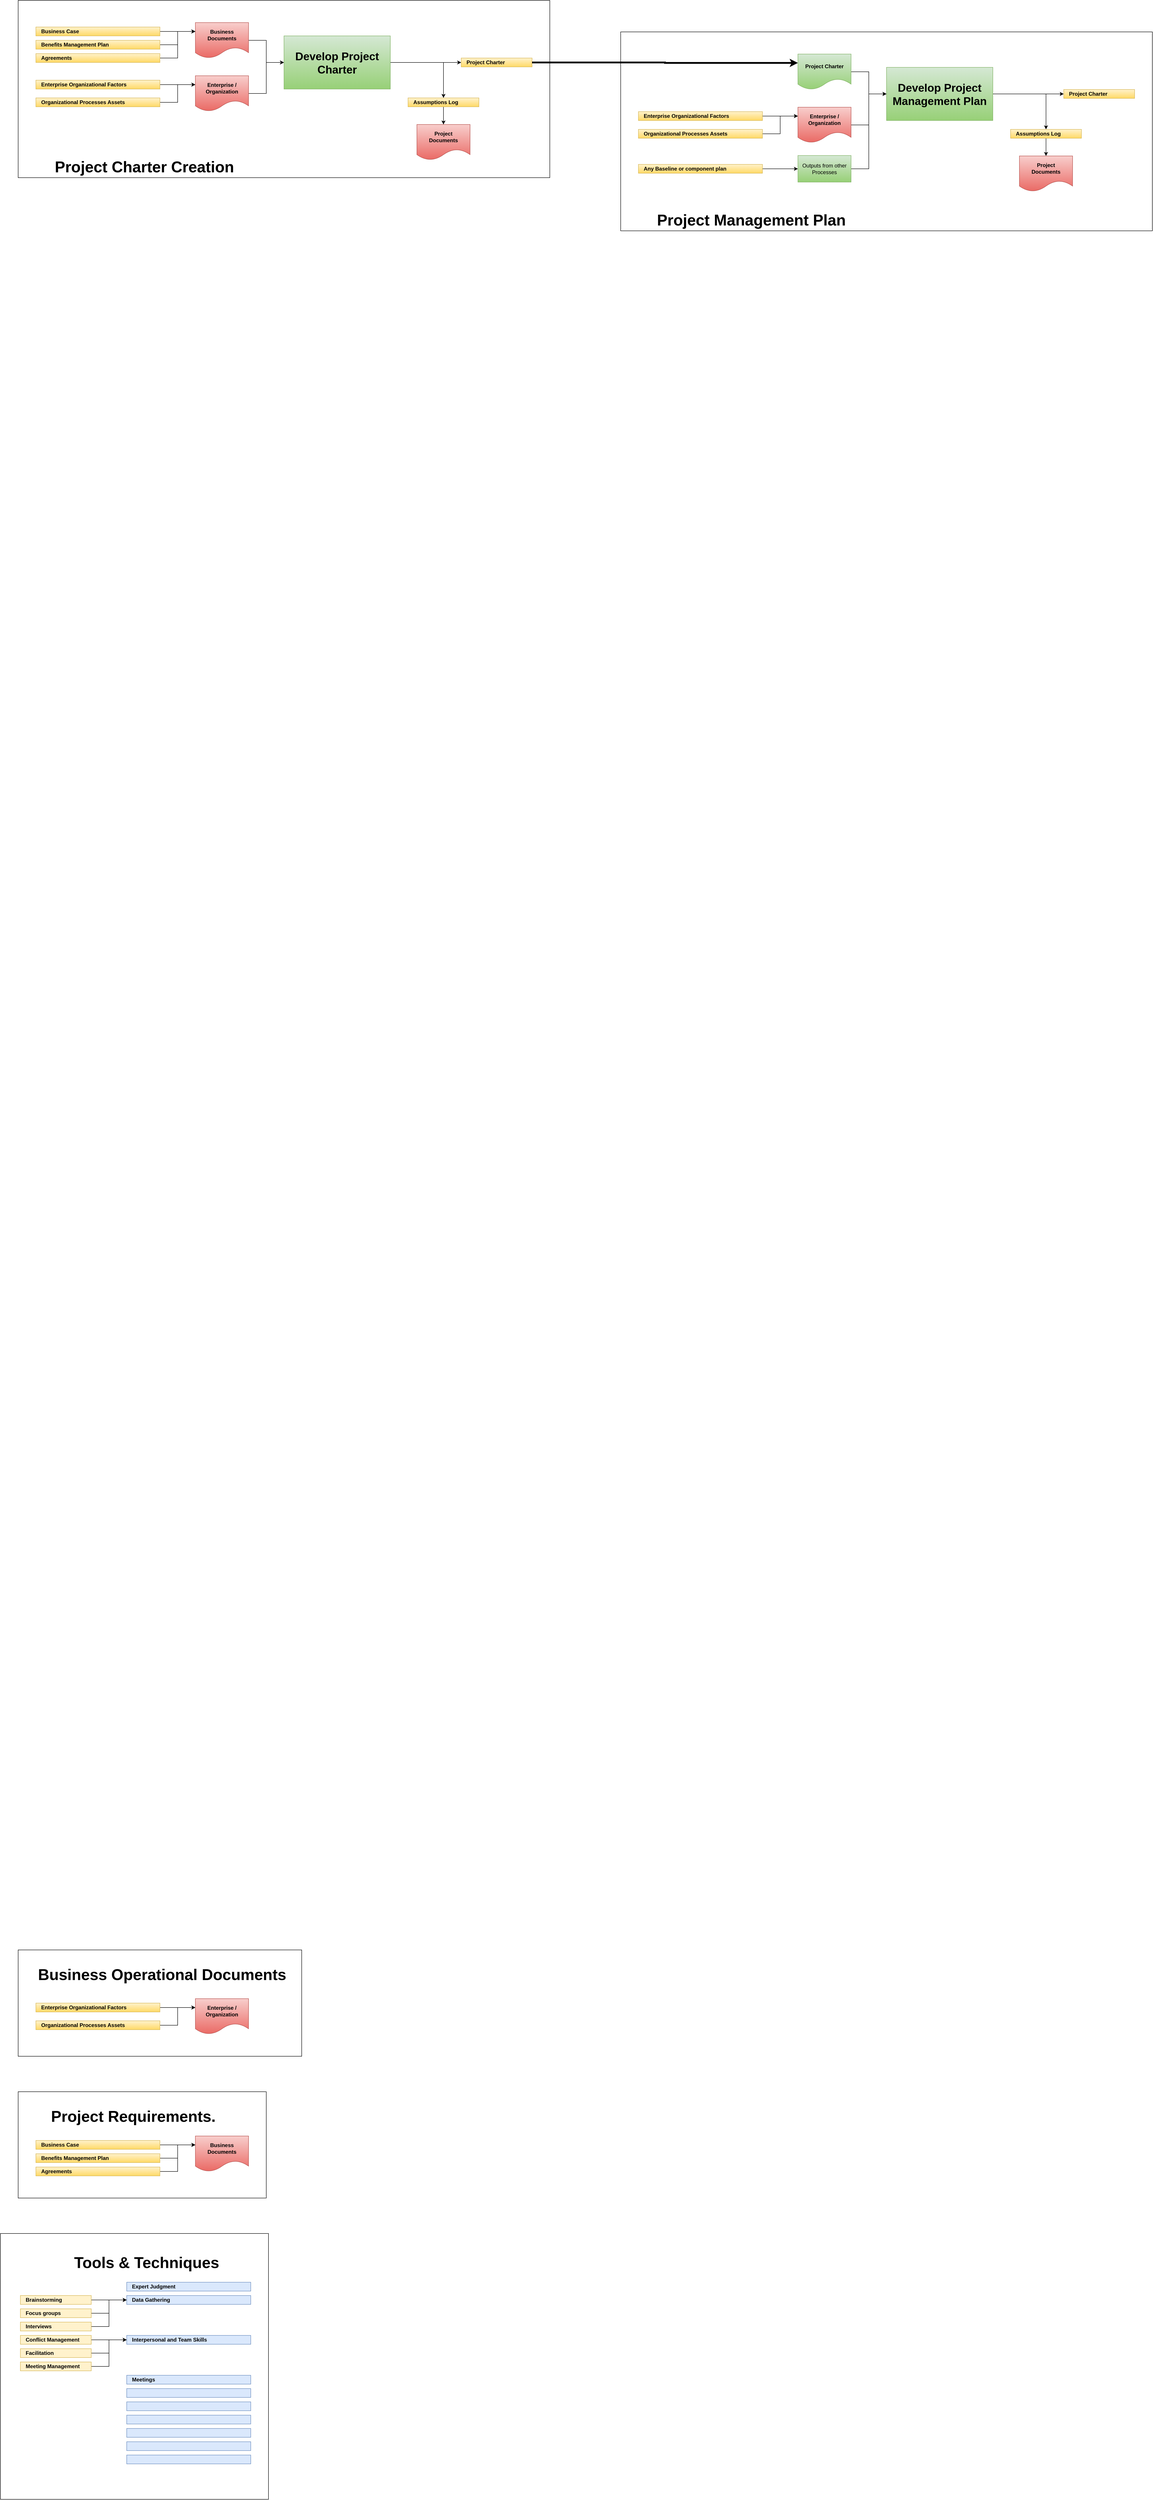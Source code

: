 <mxfile version="24.3.1" type="github">
  <diagram name="Page-1" id="E_Zq4aiAuoUPli4xF1aR">
    <mxGraphModel dx="1325" dy="722" grid="1" gridSize="10" guides="1" tooltips="1" connect="1" arrows="1" fold="1" page="1" pageScale="1" pageWidth="850" pageHeight="1100" math="0" shadow="0">
      <root>
        <mxCell id="0" />
        <mxCell id="1" parent="0" />
        <mxCell id="pa58yBCoyjydbq_0cEsw-68" value="" style="rounded=0;whiteSpace=wrap;html=1;" vertex="1" parent="1">
          <mxGeometry x="40" y="4720" width="560" height="240" as="geometry" />
        </mxCell>
        <mxCell id="pa58yBCoyjydbq_0cEsw-67" value="" style="rounded=0;whiteSpace=wrap;html=1;" vertex="1" parent="1">
          <mxGeometry x="40" y="4400" width="640" height="240" as="geometry" />
        </mxCell>
        <mxCell id="pa58yBCoyjydbq_0cEsw-52" value="" style="rounded=0;whiteSpace=wrap;html=1;" vertex="1" parent="1">
          <mxGeometry x="40" width="1200" height="400" as="geometry" />
        </mxCell>
        <mxCell id="pa58yBCoyjydbq_0cEsw-29" style="edgeStyle=orthogonalEdgeStyle;rounded=0;orthogonalLoop=1;jettySize=auto;html=1;exitX=1;exitY=0.5;exitDx=0;exitDy=0;entryX=0;entryY=0.5;entryDx=0;entryDy=0;" edge="1" parent="1" source="pa58yBCoyjydbq_0cEsw-19" target="pa58yBCoyjydbq_0cEsw-20">
          <mxGeometry relative="1" as="geometry" />
        </mxCell>
        <mxCell id="pa58yBCoyjydbq_0cEsw-19" value="Business Documents" style="shape=document;whiteSpace=wrap;html=1;boundedLbl=1;fontStyle=1;fillColor=#f8cecc;gradientColor=#ea6b66;strokeColor=#b85450;" vertex="1" parent="1">
          <mxGeometry x="440" y="50" width="120" height="80" as="geometry" />
        </mxCell>
        <mxCell id="pa58yBCoyjydbq_0cEsw-43" style="edgeStyle=orthogonalEdgeStyle;rounded=0;orthogonalLoop=1;jettySize=auto;html=1;exitX=1;exitY=0.5;exitDx=0;exitDy=0;entryX=0.5;entryY=0;entryDx=0;entryDy=0;" edge="1" parent="1" source="pa58yBCoyjydbq_0cEsw-20" target="pa58yBCoyjydbq_0cEsw-41">
          <mxGeometry relative="1" as="geometry" />
        </mxCell>
        <mxCell id="pa58yBCoyjydbq_0cEsw-48" style="edgeStyle=orthogonalEdgeStyle;rounded=0;orthogonalLoop=1;jettySize=auto;html=1;exitX=1;exitY=0.5;exitDx=0;exitDy=0;entryX=0;entryY=0.5;entryDx=0;entryDy=0;" edge="1" parent="1" source="pa58yBCoyjydbq_0cEsw-20" target="pa58yBCoyjydbq_0cEsw-47">
          <mxGeometry relative="1" as="geometry" />
        </mxCell>
        <mxCell id="pa58yBCoyjydbq_0cEsw-20" value="Develop Project Charter" style="rounded=0;whiteSpace=wrap;html=1;fillColor=#d5e8d4;strokeColor=#82b366;fontStyle=1;gradientColor=#97d077;fontSize=25;" vertex="1" parent="1">
          <mxGeometry x="640" y="80" width="240" height="120" as="geometry" />
        </mxCell>
        <mxCell id="pa58yBCoyjydbq_0cEsw-23" style="edgeStyle=orthogonalEdgeStyle;rounded=0;orthogonalLoop=1;jettySize=auto;html=1;exitX=1;exitY=0.5;exitDx=0;exitDy=0;entryX=0;entryY=0.25;entryDx=0;entryDy=0;" edge="1" parent="1" source="pa58yBCoyjydbq_0cEsw-21" target="pa58yBCoyjydbq_0cEsw-19">
          <mxGeometry relative="1" as="geometry" />
        </mxCell>
        <mxCell id="pa58yBCoyjydbq_0cEsw-21" value="Business Case" style="rounded=0;whiteSpace=wrap;html=1;fontStyle=1;align=left;spacingLeft=10;fillColor=#fff2cc;gradientColor=#ffd966;strokeColor=#d6b656;" vertex="1" parent="1">
          <mxGeometry x="80" y="60" width="280" height="20" as="geometry" />
        </mxCell>
        <mxCell id="pa58yBCoyjydbq_0cEsw-24" style="edgeStyle=orthogonalEdgeStyle;rounded=0;orthogonalLoop=1;jettySize=auto;html=1;exitX=1;exitY=0.5;exitDx=0;exitDy=0;entryX=0;entryY=0.25;entryDx=0;entryDy=0;" edge="1" parent="1" source="pa58yBCoyjydbq_0cEsw-22" target="pa58yBCoyjydbq_0cEsw-19">
          <mxGeometry relative="1" as="geometry">
            <Array as="points">
              <mxPoint x="400" y="100" />
              <mxPoint x="400" y="70" />
            </Array>
          </mxGeometry>
        </mxCell>
        <mxCell id="pa58yBCoyjydbq_0cEsw-22" value="Benefits Management Plan" style="rounded=0;whiteSpace=wrap;html=1;fontStyle=1;align=left;spacingLeft=10;fillColor=#fff2cc;gradientColor=#ffd966;strokeColor=#d6b656;" vertex="1" parent="1">
          <mxGeometry x="80" y="90" width="280" height="20" as="geometry" />
        </mxCell>
        <mxCell id="pa58yBCoyjydbq_0cEsw-26" style="edgeStyle=orthogonalEdgeStyle;rounded=0;orthogonalLoop=1;jettySize=auto;html=1;exitX=1;exitY=0.5;exitDx=0;exitDy=0;entryX=0;entryY=0.25;entryDx=0;entryDy=0;" edge="1" parent="1" source="pa58yBCoyjydbq_0cEsw-25" target="pa58yBCoyjydbq_0cEsw-19">
          <mxGeometry relative="1" as="geometry">
            <Array as="points">
              <mxPoint x="400" y="130" />
              <mxPoint x="400" y="70" />
            </Array>
          </mxGeometry>
        </mxCell>
        <mxCell id="pa58yBCoyjydbq_0cEsw-25" value="Agreements" style="rounded=0;whiteSpace=wrap;html=1;fontStyle=1;align=left;spacingLeft=10;fillColor=#fff2cc;gradientColor=#ffd966;strokeColor=#d6b656;" vertex="1" parent="1">
          <mxGeometry x="80" y="120" width="280" height="20" as="geometry" />
        </mxCell>
        <mxCell id="pa58yBCoyjydbq_0cEsw-49" style="edgeStyle=orthogonalEdgeStyle;rounded=0;orthogonalLoop=1;jettySize=auto;html=1;exitX=1;exitY=0.5;exitDx=0;exitDy=0;entryX=0;entryY=0.25;entryDx=0;entryDy=0;" edge="1" parent="1" source="pa58yBCoyjydbq_0cEsw-27" target="pa58yBCoyjydbq_0cEsw-32">
          <mxGeometry relative="1" as="geometry" />
        </mxCell>
        <mxCell id="pa58yBCoyjydbq_0cEsw-27" value="Enterprise Organizational Factors" style="rounded=0;whiteSpace=wrap;html=1;fontStyle=1;align=left;spacingLeft=10;fillColor=#fff2cc;gradientColor=#ffd966;strokeColor=#d6b656;" vertex="1" parent="1">
          <mxGeometry x="80" y="180" width="280" height="20" as="geometry" />
        </mxCell>
        <mxCell id="pa58yBCoyjydbq_0cEsw-50" style="edgeStyle=orthogonalEdgeStyle;rounded=0;orthogonalLoop=1;jettySize=auto;html=1;exitX=1;exitY=0.5;exitDx=0;exitDy=0;entryX=0;entryY=0.25;entryDx=0;entryDy=0;" edge="1" parent="1" source="pa58yBCoyjydbq_0cEsw-28" target="pa58yBCoyjydbq_0cEsw-32">
          <mxGeometry relative="1" as="geometry" />
        </mxCell>
        <mxCell id="pa58yBCoyjydbq_0cEsw-28" value="Organizational Processes Assets" style="rounded=0;whiteSpace=wrap;html=1;fontStyle=1;align=left;spacingLeft=10;fillColor=#fff2cc;gradientColor=#ffd966;strokeColor=#d6b656;" vertex="1" parent="1">
          <mxGeometry x="80" y="220" width="280" height="20" as="geometry" />
        </mxCell>
        <mxCell id="pa58yBCoyjydbq_0cEsw-38" style="edgeStyle=orthogonalEdgeStyle;rounded=0;orthogonalLoop=1;jettySize=auto;html=1;exitX=1;exitY=0.5;exitDx=0;exitDy=0;entryX=0;entryY=0.5;entryDx=0;entryDy=0;" edge="1" parent="1" source="pa58yBCoyjydbq_0cEsw-32" target="pa58yBCoyjydbq_0cEsw-20">
          <mxGeometry relative="1" as="geometry" />
        </mxCell>
        <mxCell id="pa58yBCoyjydbq_0cEsw-32" value="Enterprise /&lt;div&gt;Organization&lt;/div&gt;" style="shape=document;whiteSpace=wrap;html=1;boundedLbl=1;fontStyle=1;fillColor=#f8cecc;gradientColor=#ea6b66;strokeColor=#b85450;" vertex="1" parent="1">
          <mxGeometry x="440" y="170" width="120" height="80" as="geometry" />
        </mxCell>
        <mxCell id="pa58yBCoyjydbq_0cEsw-39" value="Project&lt;div&gt;Documents&lt;/div&gt;" style="shape=document;whiteSpace=wrap;html=1;boundedLbl=1;fontStyle=1;fillColor=#f8cecc;gradientColor=#ea6b66;strokeColor=#b85450;" vertex="1" parent="1">
          <mxGeometry x="940" y="280" width="120" height="80" as="geometry" />
        </mxCell>
        <mxCell id="pa58yBCoyjydbq_0cEsw-44" style="edgeStyle=orthogonalEdgeStyle;rounded=0;orthogonalLoop=1;jettySize=auto;html=1;exitX=0.5;exitY=1;exitDx=0;exitDy=0;" edge="1" parent="1" source="pa58yBCoyjydbq_0cEsw-41" target="pa58yBCoyjydbq_0cEsw-39">
          <mxGeometry relative="1" as="geometry" />
        </mxCell>
        <mxCell id="pa58yBCoyjydbq_0cEsw-41" value="Assumptions Log" style="rounded=0;whiteSpace=wrap;html=1;fontStyle=1;align=left;spacingLeft=10;fillColor=#fff2cc;gradientColor=#ffd966;strokeColor=#d6b656;" vertex="1" parent="1">
          <mxGeometry x="920" y="220" width="160" height="20" as="geometry" />
        </mxCell>
        <mxCell id="pa58yBCoyjydbq_0cEsw-47" value="Project Charter" style="rounded=0;whiteSpace=wrap;html=1;fontStyle=1;align=left;spacingLeft=10;fillColor=#fff2cc;gradientColor=#ffd966;strokeColor=#d6b656;" vertex="1" parent="1">
          <mxGeometry x="1040" y="130" width="160" height="20" as="geometry" />
        </mxCell>
        <mxCell id="pa58yBCoyjydbq_0cEsw-51" value="Project Charter Creation" style="text;html=1;align=center;verticalAlign=middle;whiteSpace=wrap;rounded=0;fontSize=35;fontStyle=1" vertex="1" parent="1">
          <mxGeometry x="50" y="360" width="550" height="30" as="geometry" />
        </mxCell>
        <mxCell id="pa58yBCoyjydbq_0cEsw-53" style="edgeStyle=orthogonalEdgeStyle;rounded=0;orthogonalLoop=1;jettySize=auto;html=1;exitX=1;exitY=0.5;exitDx=0;exitDy=0;entryX=0;entryY=0.25;entryDx=0;entryDy=0;" edge="1" parent="1" source="pa58yBCoyjydbq_0cEsw-54" target="pa58yBCoyjydbq_0cEsw-57">
          <mxGeometry relative="1" as="geometry" />
        </mxCell>
        <mxCell id="pa58yBCoyjydbq_0cEsw-54" value="Enterprise Organizational Factors" style="rounded=0;whiteSpace=wrap;html=1;fontStyle=1;align=left;spacingLeft=10;fillColor=#fff2cc;gradientColor=#ffd966;strokeColor=#d6b656;" vertex="1" parent="1">
          <mxGeometry x="80" y="4520" width="280" height="20" as="geometry" />
        </mxCell>
        <mxCell id="pa58yBCoyjydbq_0cEsw-55" style="edgeStyle=orthogonalEdgeStyle;rounded=0;orthogonalLoop=1;jettySize=auto;html=1;exitX=1;exitY=0.5;exitDx=0;exitDy=0;entryX=0;entryY=0.25;entryDx=0;entryDy=0;" edge="1" parent="1" source="pa58yBCoyjydbq_0cEsw-56" target="pa58yBCoyjydbq_0cEsw-57">
          <mxGeometry relative="1" as="geometry" />
        </mxCell>
        <mxCell id="pa58yBCoyjydbq_0cEsw-56" value="Organizational Processes Assets" style="rounded=0;whiteSpace=wrap;html=1;fontStyle=1;align=left;spacingLeft=10;fillColor=#fff2cc;gradientColor=#ffd966;strokeColor=#d6b656;" vertex="1" parent="1">
          <mxGeometry x="80" y="4560" width="280" height="20" as="geometry" />
        </mxCell>
        <mxCell id="pa58yBCoyjydbq_0cEsw-57" value="Enterprise /&lt;div&gt;Organization&lt;/div&gt;" style="shape=document;whiteSpace=wrap;html=1;boundedLbl=1;fontStyle=1;fillColor=#f8cecc;gradientColor=#ea6b66;strokeColor=#b85450;" vertex="1" parent="1">
          <mxGeometry x="440" y="4510" width="120" height="80" as="geometry" />
        </mxCell>
        <mxCell id="pa58yBCoyjydbq_0cEsw-58" value="Business Operational Documents" style="text;html=1;align=center;verticalAlign=middle;whiteSpace=wrap;rounded=0;fontSize=35;fontStyle=1" vertex="1" parent="1">
          <mxGeometry x="80" y="4440" width="570" height="30" as="geometry" />
        </mxCell>
        <mxCell id="pa58yBCoyjydbq_0cEsw-59" value="Business Documents" style="shape=document;whiteSpace=wrap;html=1;boundedLbl=1;fontStyle=1;fillColor=#f8cecc;gradientColor=#ea6b66;strokeColor=#b85450;" vertex="1" parent="1">
          <mxGeometry x="440" y="4820" width="120" height="80" as="geometry" />
        </mxCell>
        <mxCell id="pa58yBCoyjydbq_0cEsw-60" style="edgeStyle=orthogonalEdgeStyle;rounded=0;orthogonalLoop=1;jettySize=auto;html=1;exitX=1;exitY=0.5;exitDx=0;exitDy=0;entryX=0;entryY=0.25;entryDx=0;entryDy=0;" edge="1" parent="1" source="pa58yBCoyjydbq_0cEsw-61" target="pa58yBCoyjydbq_0cEsw-59">
          <mxGeometry relative="1" as="geometry" />
        </mxCell>
        <mxCell id="pa58yBCoyjydbq_0cEsw-61" value="Business Case" style="rounded=0;whiteSpace=wrap;html=1;fontStyle=1;align=left;spacingLeft=10;fillColor=#fff2cc;gradientColor=#ffd966;strokeColor=#d6b656;" vertex="1" parent="1">
          <mxGeometry x="80" y="4830" width="280" height="20" as="geometry" />
        </mxCell>
        <mxCell id="pa58yBCoyjydbq_0cEsw-62" style="edgeStyle=orthogonalEdgeStyle;rounded=0;orthogonalLoop=1;jettySize=auto;html=1;exitX=1;exitY=0.5;exitDx=0;exitDy=0;entryX=0;entryY=0.25;entryDx=0;entryDy=0;" edge="1" parent="1" source="pa58yBCoyjydbq_0cEsw-63" target="pa58yBCoyjydbq_0cEsw-59">
          <mxGeometry relative="1" as="geometry">
            <Array as="points">
              <mxPoint x="400" y="4870" />
              <mxPoint x="400" y="4840" />
            </Array>
          </mxGeometry>
        </mxCell>
        <mxCell id="pa58yBCoyjydbq_0cEsw-63" value="Benefits Management Plan" style="rounded=0;whiteSpace=wrap;html=1;fontStyle=1;align=left;spacingLeft=10;fillColor=#fff2cc;gradientColor=#ffd966;strokeColor=#d6b656;" vertex="1" parent="1">
          <mxGeometry x="80" y="4860" width="280" height="20" as="geometry" />
        </mxCell>
        <mxCell id="pa58yBCoyjydbq_0cEsw-64" style="edgeStyle=orthogonalEdgeStyle;rounded=0;orthogonalLoop=1;jettySize=auto;html=1;exitX=1;exitY=0.5;exitDx=0;exitDy=0;entryX=0;entryY=0.25;entryDx=0;entryDy=0;" edge="1" parent="1" source="pa58yBCoyjydbq_0cEsw-65" target="pa58yBCoyjydbq_0cEsw-59">
          <mxGeometry relative="1" as="geometry">
            <Array as="points">
              <mxPoint x="400" y="4900" />
              <mxPoint x="400" y="4840" />
            </Array>
          </mxGeometry>
        </mxCell>
        <mxCell id="pa58yBCoyjydbq_0cEsw-65" value="Agreements" style="rounded=0;whiteSpace=wrap;html=1;fontStyle=1;align=left;spacingLeft=10;fillColor=#fff2cc;gradientColor=#ffd966;strokeColor=#d6b656;" vertex="1" parent="1">
          <mxGeometry x="80" y="4890" width="280" height="20" as="geometry" />
        </mxCell>
        <mxCell id="pa58yBCoyjydbq_0cEsw-66" value="Project Requirements." style="text;html=1;align=center;verticalAlign=middle;whiteSpace=wrap;rounded=0;fontSize=35;fontStyle=1" vertex="1" parent="1">
          <mxGeometry x="110" y="4760" width="380" height="30" as="geometry" />
        </mxCell>
        <mxCell id="pa58yBCoyjydbq_0cEsw-70" value="" style="rounded=0;whiteSpace=wrap;html=1;" vertex="1" parent="1">
          <mxGeometry y="5040" width="605" height="600" as="geometry" />
        </mxCell>
        <mxCell id="pa58yBCoyjydbq_0cEsw-71" value="Tools &amp;amp; Techniques" style="text;html=1;align=center;verticalAlign=middle;whiteSpace=wrap;rounded=0;fontSize=35;fontStyle=1" vertex="1" parent="1">
          <mxGeometry x="45" y="5090" width="570" height="30" as="geometry" />
        </mxCell>
        <mxCell id="pa58yBCoyjydbq_0cEsw-73" value="Expert Judgment" style="rounded=0;whiteSpace=wrap;html=1;fontStyle=1;align=left;spacingLeft=10;fillColor=#dae8fc;strokeColor=#6c8ebf;" vertex="1" parent="1">
          <mxGeometry x="285" y="5150" width="280" height="20" as="geometry" />
        </mxCell>
        <mxCell id="pa58yBCoyjydbq_0cEsw-74" value="Data Gathering" style="rounded=0;whiteSpace=wrap;html=1;fontStyle=1;align=left;spacingLeft=10;fillColor=#dae8fc;strokeColor=#6c8ebf;" vertex="1" parent="1">
          <mxGeometry x="285" y="5180" width="280" height="20" as="geometry" />
        </mxCell>
        <mxCell id="pa58yBCoyjydbq_0cEsw-75" value="Interpersonal and Team Skills" style="rounded=0;whiteSpace=wrap;html=1;fontStyle=1;align=left;spacingLeft=10;fillColor=#dae8fc;strokeColor=#6c8ebf;" vertex="1" parent="1">
          <mxGeometry x="285" y="5270" width="280" height="20" as="geometry" />
        </mxCell>
        <mxCell id="pa58yBCoyjydbq_0cEsw-76" value="Meetings" style="rounded=0;whiteSpace=wrap;html=1;fontStyle=1;align=left;spacingLeft=10;fillColor=#dae8fc;strokeColor=#6c8ebf;" vertex="1" parent="1">
          <mxGeometry x="285" y="5360" width="280" height="20" as="geometry" />
        </mxCell>
        <mxCell id="pa58yBCoyjydbq_0cEsw-77" value="" style="rounded=0;whiteSpace=wrap;html=1;fontStyle=1;align=left;spacingLeft=10;fillColor=#dae8fc;strokeColor=#6c8ebf;" vertex="1" parent="1">
          <mxGeometry x="285" y="5390" width="280" height="20" as="geometry" />
        </mxCell>
        <mxCell id="pa58yBCoyjydbq_0cEsw-78" value="" style="rounded=0;whiteSpace=wrap;html=1;fontStyle=1;align=left;spacingLeft=10;fillColor=#dae8fc;strokeColor=#6c8ebf;" vertex="1" parent="1">
          <mxGeometry x="285" y="5420" width="280" height="20" as="geometry" />
        </mxCell>
        <mxCell id="pa58yBCoyjydbq_0cEsw-79" value="" style="rounded=0;whiteSpace=wrap;html=1;fontStyle=1;align=left;spacingLeft=10;fillColor=#dae8fc;strokeColor=#6c8ebf;" vertex="1" parent="1">
          <mxGeometry x="285" y="5450" width="280" height="20" as="geometry" />
        </mxCell>
        <mxCell id="pa58yBCoyjydbq_0cEsw-80" value="" style="rounded=0;whiteSpace=wrap;html=1;fontStyle=1;align=left;spacingLeft=10;fillColor=#dae8fc;strokeColor=#6c8ebf;" vertex="1" parent="1">
          <mxGeometry x="285" y="5480" width="280" height="20" as="geometry" />
        </mxCell>
        <mxCell id="pa58yBCoyjydbq_0cEsw-81" value="" style="rounded=0;whiteSpace=wrap;html=1;fontStyle=1;align=left;spacingLeft=10;fillColor=#dae8fc;strokeColor=#6c8ebf;" vertex="1" parent="1">
          <mxGeometry x="285" y="5510" width="280" height="20" as="geometry" />
        </mxCell>
        <mxCell id="pa58yBCoyjydbq_0cEsw-82" value="" style="rounded=0;whiteSpace=wrap;html=1;fontStyle=1;align=left;spacingLeft=10;fillColor=#dae8fc;strokeColor=#6c8ebf;" vertex="1" parent="1">
          <mxGeometry x="285" y="5540" width="280" height="20" as="geometry" />
        </mxCell>
        <mxCell id="pa58yBCoyjydbq_0cEsw-86" style="edgeStyle=orthogonalEdgeStyle;rounded=0;orthogonalLoop=1;jettySize=auto;html=1;exitX=1;exitY=0.5;exitDx=0;exitDy=0;entryX=0;entryY=0.5;entryDx=0;entryDy=0;" edge="1" parent="1" source="pa58yBCoyjydbq_0cEsw-83" target="pa58yBCoyjydbq_0cEsw-74">
          <mxGeometry relative="1" as="geometry" />
        </mxCell>
        <mxCell id="pa58yBCoyjydbq_0cEsw-83" value="Brainstorming" style="rounded=0;whiteSpace=wrap;html=1;fontStyle=1;align=left;spacingLeft=10;fillColor=#fff2cc;strokeColor=#d6b656;" vertex="1" parent="1">
          <mxGeometry x="45" y="5180" width="160" height="20" as="geometry" />
        </mxCell>
        <mxCell id="pa58yBCoyjydbq_0cEsw-88" style="edgeStyle=orthogonalEdgeStyle;rounded=0;orthogonalLoop=1;jettySize=auto;html=1;exitX=1;exitY=0.5;exitDx=0;exitDy=0;entryX=0;entryY=0.5;entryDx=0;entryDy=0;" edge="1" parent="1" source="pa58yBCoyjydbq_0cEsw-84" target="pa58yBCoyjydbq_0cEsw-74">
          <mxGeometry relative="1" as="geometry" />
        </mxCell>
        <mxCell id="pa58yBCoyjydbq_0cEsw-84" value="Focus groups" style="rounded=0;whiteSpace=wrap;html=1;fontStyle=1;align=left;spacingLeft=10;fillColor=#fff2cc;strokeColor=#d6b656;" vertex="1" parent="1">
          <mxGeometry x="45" y="5210" width="160" height="20" as="geometry" />
        </mxCell>
        <mxCell id="pa58yBCoyjydbq_0cEsw-89" style="edgeStyle=orthogonalEdgeStyle;rounded=0;orthogonalLoop=1;jettySize=auto;html=1;exitX=1;exitY=0.5;exitDx=0;exitDy=0;entryX=0;entryY=0.5;entryDx=0;entryDy=0;" edge="1" parent="1" source="pa58yBCoyjydbq_0cEsw-85" target="pa58yBCoyjydbq_0cEsw-74">
          <mxGeometry relative="1" as="geometry" />
        </mxCell>
        <mxCell id="pa58yBCoyjydbq_0cEsw-85" value="Interviews" style="rounded=0;whiteSpace=wrap;html=1;fontStyle=1;align=left;spacingLeft=10;fillColor=#fff2cc;strokeColor=#d6b656;" vertex="1" parent="1">
          <mxGeometry x="45" y="5240" width="160" height="20" as="geometry" />
        </mxCell>
        <mxCell id="pa58yBCoyjydbq_0cEsw-96" style="edgeStyle=orthogonalEdgeStyle;rounded=0;orthogonalLoop=1;jettySize=auto;html=1;exitX=1;exitY=0.5;exitDx=0;exitDy=0;entryX=0;entryY=0.5;entryDx=0;entryDy=0;" edge="1" parent="1" source="pa58yBCoyjydbq_0cEsw-93" target="pa58yBCoyjydbq_0cEsw-75">
          <mxGeometry relative="1" as="geometry" />
        </mxCell>
        <mxCell id="pa58yBCoyjydbq_0cEsw-93" value="Conflict Management" style="rounded=0;whiteSpace=wrap;html=1;fontStyle=1;align=left;spacingLeft=10;fillColor=#fff2cc;strokeColor=#d6b656;" vertex="1" parent="1">
          <mxGeometry x="45" y="5270" width="160" height="20" as="geometry" />
        </mxCell>
        <mxCell id="pa58yBCoyjydbq_0cEsw-97" style="edgeStyle=orthogonalEdgeStyle;rounded=0;orthogonalLoop=1;jettySize=auto;html=1;exitX=1;exitY=0.5;exitDx=0;exitDy=0;entryX=0;entryY=0.5;entryDx=0;entryDy=0;" edge="1" parent="1" source="pa58yBCoyjydbq_0cEsw-94" target="pa58yBCoyjydbq_0cEsw-75">
          <mxGeometry relative="1" as="geometry" />
        </mxCell>
        <mxCell id="pa58yBCoyjydbq_0cEsw-94" value="Facilitation" style="rounded=0;whiteSpace=wrap;html=1;fontStyle=1;align=left;spacingLeft=10;fillColor=#fff2cc;strokeColor=#d6b656;" vertex="1" parent="1">
          <mxGeometry x="45" y="5300" width="160" height="20" as="geometry" />
        </mxCell>
        <mxCell id="pa58yBCoyjydbq_0cEsw-99" style="edgeStyle=orthogonalEdgeStyle;rounded=0;orthogonalLoop=1;jettySize=auto;html=1;exitX=1;exitY=0.5;exitDx=0;exitDy=0;entryX=0;entryY=0.5;entryDx=0;entryDy=0;" edge="1" parent="1" source="pa58yBCoyjydbq_0cEsw-95" target="pa58yBCoyjydbq_0cEsw-75">
          <mxGeometry relative="1" as="geometry" />
        </mxCell>
        <mxCell id="pa58yBCoyjydbq_0cEsw-95" value="Meeting Management" style="rounded=0;whiteSpace=wrap;html=1;fontStyle=1;align=left;spacingLeft=10;fillColor=#fff2cc;strokeColor=#d6b656;" vertex="1" parent="1">
          <mxGeometry x="45" y="5330" width="160" height="20" as="geometry" />
        </mxCell>
        <mxCell id="pa58yBCoyjydbq_0cEsw-101" value="" style="rounded=0;whiteSpace=wrap;html=1;fillColor=default;" vertex="1" parent="1">
          <mxGeometry x="1400" y="71" width="1200" height="449" as="geometry" />
        </mxCell>
        <mxCell id="pa58yBCoyjydbq_0cEsw-102" style="edgeStyle=orthogonalEdgeStyle;rounded=0;orthogonalLoop=1;jettySize=auto;html=1;exitX=1;exitY=0.5;exitDx=0;exitDy=0;entryX=0;entryY=0.5;entryDx=0;entryDy=0;" edge="1" parent="1" source="pa58yBCoyjydbq_0cEsw-103" target="pa58yBCoyjydbq_0cEsw-106">
          <mxGeometry relative="1" as="geometry" />
        </mxCell>
        <mxCell id="pa58yBCoyjydbq_0cEsw-103" value="Project Charter" style="shape=document;whiteSpace=wrap;html=1;boundedLbl=1;fontStyle=1;fillColor=#d5e8d4;strokeColor=#82b366;gradientColor=#97d077;" vertex="1" parent="1">
          <mxGeometry x="1800" y="121" width="120" height="80" as="geometry" />
        </mxCell>
        <mxCell id="pa58yBCoyjydbq_0cEsw-104" style="edgeStyle=orthogonalEdgeStyle;rounded=0;orthogonalLoop=1;jettySize=auto;html=1;exitX=1;exitY=0.5;exitDx=0;exitDy=0;entryX=0.5;entryY=0;entryDx=0;entryDy=0;" edge="1" parent="1" source="pa58yBCoyjydbq_0cEsw-106" target="pa58yBCoyjydbq_0cEsw-121">
          <mxGeometry relative="1" as="geometry" />
        </mxCell>
        <mxCell id="pa58yBCoyjydbq_0cEsw-105" style="edgeStyle=orthogonalEdgeStyle;rounded=0;orthogonalLoop=1;jettySize=auto;html=1;exitX=1;exitY=0.5;exitDx=0;exitDy=0;entryX=0;entryY=0.5;entryDx=0;entryDy=0;" edge="1" parent="1" source="pa58yBCoyjydbq_0cEsw-106" target="pa58yBCoyjydbq_0cEsw-122">
          <mxGeometry relative="1" as="geometry" />
        </mxCell>
        <mxCell id="pa58yBCoyjydbq_0cEsw-106" value="Develop Project Management Plan" style="rounded=0;whiteSpace=wrap;html=1;fillColor=#d5e8d4;strokeColor=#82b366;fontStyle=1;gradientColor=#97d077;fontSize=25;" vertex="1" parent="1">
          <mxGeometry x="2000" y="151" width="240" height="120" as="geometry" />
        </mxCell>
        <mxCell id="pa58yBCoyjydbq_0cEsw-113" style="edgeStyle=orthogonalEdgeStyle;rounded=0;orthogonalLoop=1;jettySize=auto;html=1;exitX=1;exitY=0.5;exitDx=0;exitDy=0;entryX=0;entryY=0.25;entryDx=0;entryDy=0;" edge="1" parent="1" source="pa58yBCoyjydbq_0cEsw-114" target="pa58yBCoyjydbq_0cEsw-118">
          <mxGeometry relative="1" as="geometry" />
        </mxCell>
        <mxCell id="pa58yBCoyjydbq_0cEsw-114" value="Enterprise Organizational Factors" style="rounded=0;whiteSpace=wrap;html=1;fontStyle=1;align=left;spacingLeft=10;fillColor=#fff2cc;gradientColor=#ffd966;strokeColor=#d6b656;" vertex="1" parent="1">
          <mxGeometry x="1440" y="251" width="280" height="20" as="geometry" />
        </mxCell>
        <mxCell id="pa58yBCoyjydbq_0cEsw-115" style="edgeStyle=orthogonalEdgeStyle;rounded=0;orthogonalLoop=1;jettySize=auto;html=1;exitX=1;exitY=0.5;exitDx=0;exitDy=0;entryX=0;entryY=0.25;entryDx=0;entryDy=0;" edge="1" parent="1" source="pa58yBCoyjydbq_0cEsw-116" target="pa58yBCoyjydbq_0cEsw-118">
          <mxGeometry relative="1" as="geometry" />
        </mxCell>
        <mxCell id="pa58yBCoyjydbq_0cEsw-116" value="Organizational Processes Assets" style="rounded=0;whiteSpace=wrap;html=1;fontStyle=1;align=left;spacingLeft=10;fillColor=#fff2cc;gradientColor=#ffd966;strokeColor=#d6b656;" vertex="1" parent="1">
          <mxGeometry x="1440" y="291" width="280" height="20" as="geometry" />
        </mxCell>
        <mxCell id="pa58yBCoyjydbq_0cEsw-117" style="edgeStyle=orthogonalEdgeStyle;rounded=0;orthogonalLoop=1;jettySize=auto;html=1;exitX=1;exitY=0.5;exitDx=0;exitDy=0;entryX=0;entryY=0.5;entryDx=0;entryDy=0;" edge="1" parent="1" source="pa58yBCoyjydbq_0cEsw-118" target="pa58yBCoyjydbq_0cEsw-106">
          <mxGeometry relative="1" as="geometry" />
        </mxCell>
        <mxCell id="pa58yBCoyjydbq_0cEsw-118" value="Enterprise /&lt;div&gt;Organization&lt;/div&gt;" style="shape=document;whiteSpace=wrap;html=1;boundedLbl=1;fontStyle=1;fillColor=#f8cecc;gradientColor=#ea6b66;strokeColor=#b85450;" vertex="1" parent="1">
          <mxGeometry x="1800" y="241" width="120" height="80" as="geometry" />
        </mxCell>
        <mxCell id="pa58yBCoyjydbq_0cEsw-119" value="Project&lt;div&gt;Documents&lt;/div&gt;" style="shape=document;whiteSpace=wrap;html=1;boundedLbl=1;fontStyle=1;fillColor=#f8cecc;gradientColor=#ea6b66;strokeColor=#b85450;" vertex="1" parent="1">
          <mxGeometry x="2300" y="351" width="120" height="80" as="geometry" />
        </mxCell>
        <mxCell id="pa58yBCoyjydbq_0cEsw-120" style="edgeStyle=orthogonalEdgeStyle;rounded=0;orthogonalLoop=1;jettySize=auto;html=1;exitX=0.5;exitY=1;exitDx=0;exitDy=0;" edge="1" parent="1" source="pa58yBCoyjydbq_0cEsw-121" target="pa58yBCoyjydbq_0cEsw-119">
          <mxGeometry relative="1" as="geometry" />
        </mxCell>
        <mxCell id="pa58yBCoyjydbq_0cEsw-121" value="Assumptions Log" style="rounded=0;whiteSpace=wrap;html=1;fontStyle=1;align=left;spacingLeft=10;fillColor=#fff2cc;gradientColor=#ffd966;strokeColor=#d6b656;" vertex="1" parent="1">
          <mxGeometry x="2280" y="291" width="160" height="20" as="geometry" />
        </mxCell>
        <mxCell id="pa58yBCoyjydbq_0cEsw-122" value="Project Charter" style="rounded=0;whiteSpace=wrap;html=1;fontStyle=1;align=left;spacingLeft=10;fillColor=#fff2cc;gradientColor=#ffd966;strokeColor=#d6b656;" vertex="1" parent="1">
          <mxGeometry x="2400" y="201" width="160" height="20" as="geometry" />
        </mxCell>
        <mxCell id="pa58yBCoyjydbq_0cEsw-123" value="Project Management Plan" style="text;html=1;align=center;verticalAlign=middle;whiteSpace=wrap;rounded=0;fontSize=35;fontStyle=1" vertex="1" parent="1">
          <mxGeometry x="1420" y="480" width="550" height="30" as="geometry" />
        </mxCell>
        <mxCell id="pa58yBCoyjydbq_0cEsw-124" style="edgeStyle=orthogonalEdgeStyle;rounded=0;orthogonalLoop=1;jettySize=auto;html=1;exitX=1;exitY=0.5;exitDx=0;exitDy=0;entryX=0;entryY=0.25;entryDx=0;entryDy=0;strokeWidth=4;" edge="1" parent="1" source="pa58yBCoyjydbq_0cEsw-47" target="pa58yBCoyjydbq_0cEsw-103">
          <mxGeometry relative="1" as="geometry" />
        </mxCell>
        <mxCell id="pa58yBCoyjydbq_0cEsw-137" style="edgeStyle=orthogonalEdgeStyle;rounded=0;orthogonalLoop=1;jettySize=auto;html=1;exitX=1;exitY=0.5;exitDx=0;exitDy=0;entryX=0;entryY=0.5;entryDx=0;entryDy=0;" edge="1" parent="1" source="pa58yBCoyjydbq_0cEsw-131" target="pa58yBCoyjydbq_0cEsw-136">
          <mxGeometry relative="1" as="geometry" />
        </mxCell>
        <mxCell id="pa58yBCoyjydbq_0cEsw-131" value="Any Baseline or component plan" style="rounded=0;whiteSpace=wrap;html=1;fontStyle=1;align=left;spacingLeft=10;fillColor=#fff2cc;gradientColor=#ffd966;strokeColor=#d6b656;" vertex="1" parent="1">
          <mxGeometry x="1440" y="370" width="280" height="20" as="geometry" />
        </mxCell>
        <mxCell id="pa58yBCoyjydbq_0cEsw-138" style="edgeStyle=orthogonalEdgeStyle;rounded=0;orthogonalLoop=1;jettySize=auto;html=1;exitX=1;exitY=0.5;exitDx=0;exitDy=0;entryX=0;entryY=0.5;entryDx=0;entryDy=0;" edge="1" parent="1" source="pa58yBCoyjydbq_0cEsw-136" target="pa58yBCoyjydbq_0cEsw-106">
          <mxGeometry relative="1" as="geometry" />
        </mxCell>
        <mxCell id="pa58yBCoyjydbq_0cEsw-136" value="Outputs from other Processes" style="rounded=0;whiteSpace=wrap;html=1;fillColor=#d5e8d4;gradientColor=#97d077;strokeColor=#82b366;" vertex="1" parent="1">
          <mxGeometry x="1800" y="350" width="120" height="60" as="geometry" />
        </mxCell>
      </root>
    </mxGraphModel>
  </diagram>
</mxfile>
